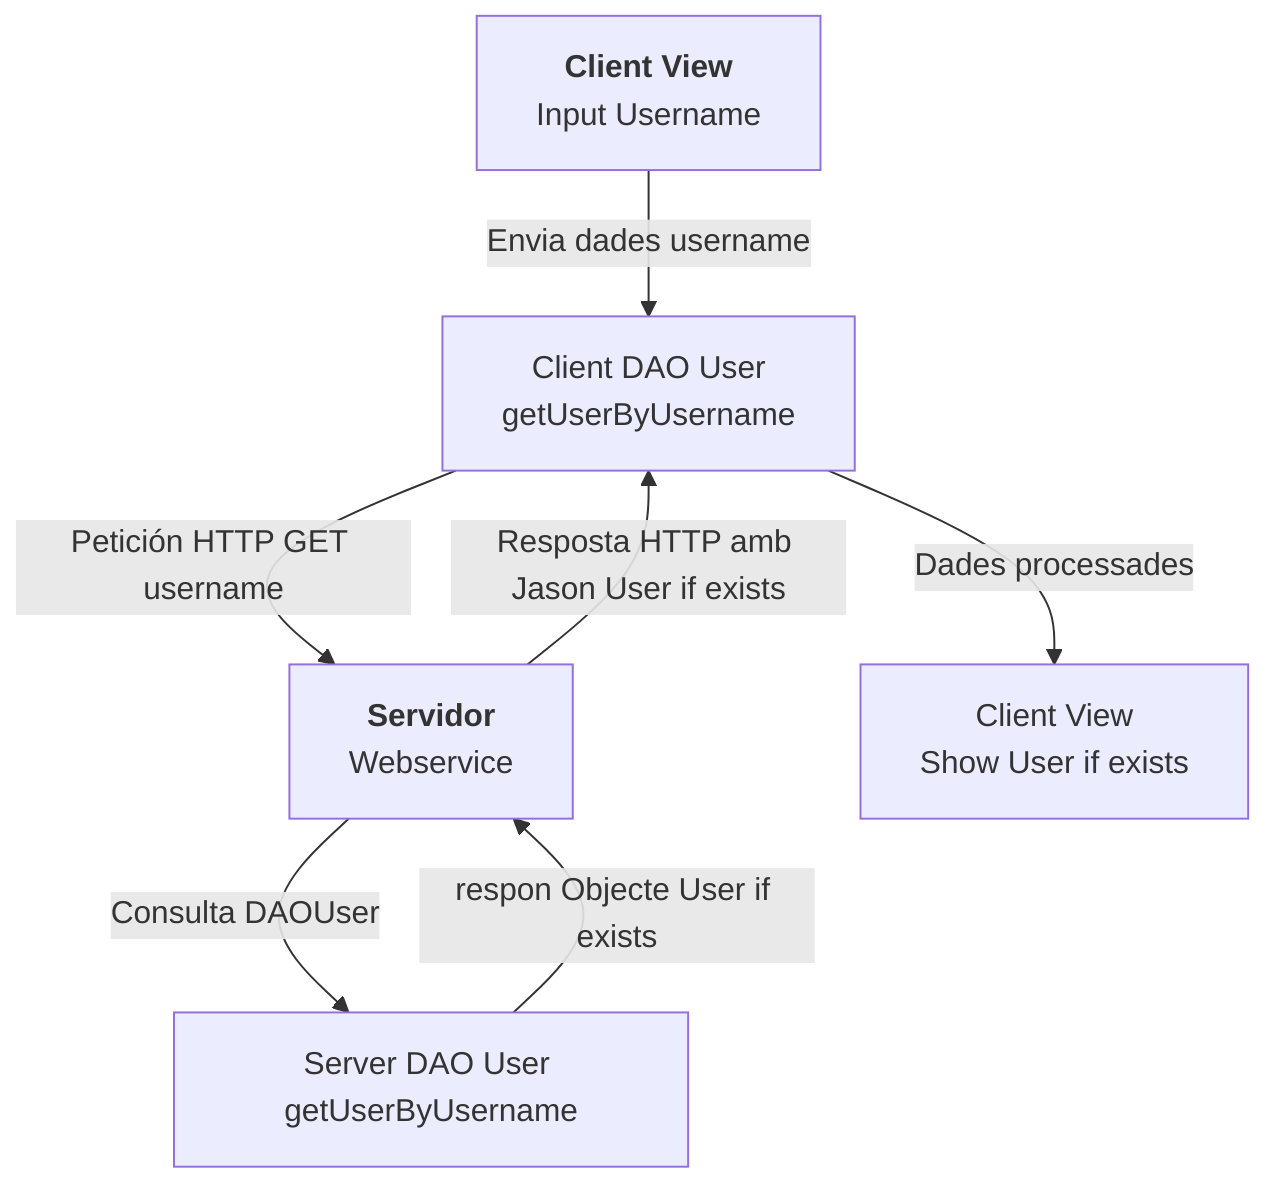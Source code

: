 flowchart TD
    A[<b>Client View</b> <br> Input Username] -->|Envia dades username| B[Client DAO User<br> getUserByUsername]
    B -->|Petición HTTP GET username| C[<b>Servidor</b> <br> Webservice]
    C -->|Consulta DAOUser| D[Server DAO User getUserByUsername]
    D -->|respon Objecte User if exists| C
    C -->|Resposta HTTP amb Jason User if exists| B
    B -->|Dades processades| F[Client View <br> Show User if exists]